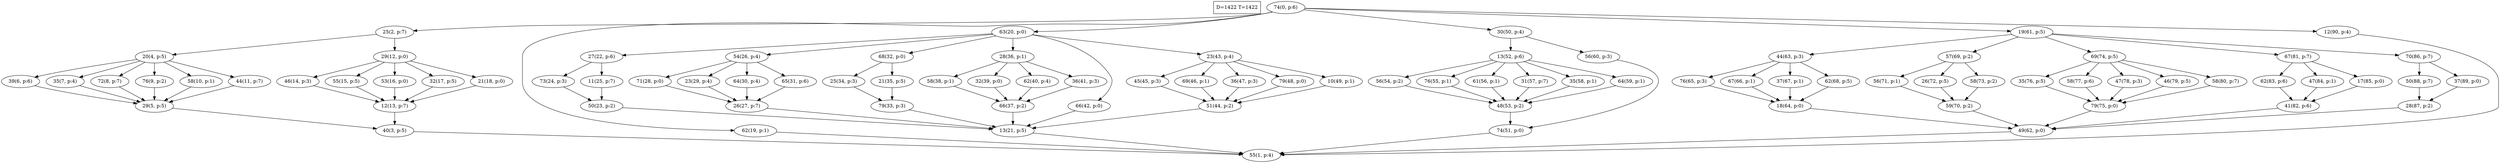 digraph Task {
i [shape=box, label="D=1422 T=1422"]; 
0 [label="74(0, p:6)"];
1 [label="55(1, p:4)"];
2 [label="25(2, p:7)"];
3 [label="40(3, p:5)"];
4 [label="20(4, p:5)"];
5 [label="29(5, p:5)"];
6 [label="39(6, p:6)"];
7 [label="35(7, p:4)"];
8 [label="72(8, p:7)"];
9 [label="76(9, p:2)"];
10 [label="58(10, p:1)"];
11 [label="44(11, p:7)"];
12 [label="29(12, p:0)"];
13 [label="12(13, p:7)"];
14 [label="46(14, p:3)"];
15 [label="55(15, p:5)"];
16 [label="53(16, p:0)"];
17 [label="32(17, p:5)"];
18 [label="21(18, p:0)"];
19 [label="62(19, p:1)"];
20 [label="63(20, p:0)"];
21 [label="13(21, p:5)"];
22 [label="27(22, p:6)"];
23 [label="50(23, p:2)"];
24 [label="73(24, p:3)"];
25 [label="11(25, p:7)"];
26 [label="54(26, p:4)"];
27 [label="26(27, p:7)"];
28 [label="71(28, p:0)"];
29 [label="23(29, p:4)"];
30 [label="64(30, p:4)"];
31 [label="65(31, p:6)"];
32 [label="68(32, p:0)"];
33 [label="79(33, p:3)"];
34 [label="25(34, p:3)"];
35 [label="21(35, p:5)"];
36 [label="28(36, p:1)"];
37 [label="66(37, p:2)"];
38 [label="58(38, p:1)"];
39 [label="32(39, p:0)"];
40 [label="62(40, p:4)"];
41 [label="36(41, p:3)"];
42 [label="66(42, p:0)"];
43 [label="23(43, p:4)"];
44 [label="51(44, p:2)"];
45 [label="45(45, p:3)"];
46 [label="69(46, p:1)"];
47 [label="36(47, p:3)"];
48 [label="79(48, p:0)"];
49 [label="10(49, p:1)"];
50 [label="30(50, p:4)"];
51 [label="74(51, p:0)"];
52 [label="13(52, p:6)"];
53 [label="48(53, p:2)"];
54 [label="56(54, p:2)"];
55 [label="76(55, p:1)"];
56 [label="61(56, p:1)"];
57 [label="31(57, p:7)"];
58 [label="35(58, p:1)"];
59 [label="64(59, p:1)"];
60 [label="56(60, p:3)"];
61 [label="19(61, p:5)"];
62 [label="49(62, p:0)"];
63 [label="44(63, p:3)"];
64 [label="18(64, p:0)"];
65 [label="76(65, p:3)"];
66 [label="67(66, p:1)"];
67 [label="37(67, p:1)"];
68 [label="62(68, p:5)"];
69 [label="57(69, p:2)"];
70 [label="59(70, p:2)"];
71 [label="56(71, p:1)"];
72 [label="26(72, p:5)"];
73 [label="58(73, p:2)"];
74 [label="69(74, p:5)"];
75 [label="79(75, p:0)"];
76 [label="35(76, p:5)"];
77 [label="58(77, p:6)"];
78 [label="47(78, p:3)"];
79 [label="46(79, p:5)"];
80 [label="58(80, p:7)"];
81 [label="67(81, p:7)"];
82 [label="41(82, p:6)"];
83 [label="62(83, p:6)"];
84 [label="47(84, p:1)"];
85 [label="17(85, p:0)"];
86 [label="70(86, p:7)"];
87 [label="28(87, p:2)"];
88 [label="50(88, p:7)"];
89 [label="37(89, p:0)"];
90 [label="12(90, p:4)"];
0 -> 2;
0 -> 19;
0 -> 20;
0 -> 50;
0 -> 61;
0 -> 90;
2 -> 4;
2 -> 12;
3 -> 1;
4 -> 6;
4 -> 7;
4 -> 8;
4 -> 9;
4 -> 10;
4 -> 11;
5 -> 3;
6 -> 5;
7 -> 5;
8 -> 5;
9 -> 5;
10 -> 5;
11 -> 5;
12 -> 14;
12 -> 15;
12 -> 16;
12 -> 17;
12 -> 18;
13 -> 3;
14 -> 13;
15 -> 13;
16 -> 13;
17 -> 13;
18 -> 13;
19 -> 1;
20 -> 22;
20 -> 26;
20 -> 32;
20 -> 36;
20 -> 42;
20 -> 43;
21 -> 1;
22 -> 24;
22 -> 25;
23 -> 21;
24 -> 23;
25 -> 23;
26 -> 28;
26 -> 29;
26 -> 30;
26 -> 31;
27 -> 21;
28 -> 27;
29 -> 27;
30 -> 27;
31 -> 27;
32 -> 34;
32 -> 35;
33 -> 21;
34 -> 33;
35 -> 33;
36 -> 38;
36 -> 39;
36 -> 40;
36 -> 41;
37 -> 21;
38 -> 37;
39 -> 37;
40 -> 37;
41 -> 37;
42 -> 21;
43 -> 45;
43 -> 46;
43 -> 47;
43 -> 48;
43 -> 49;
44 -> 21;
45 -> 44;
46 -> 44;
47 -> 44;
48 -> 44;
49 -> 44;
50 -> 52;
50 -> 60;
51 -> 1;
52 -> 54;
52 -> 55;
52 -> 56;
52 -> 57;
52 -> 58;
52 -> 59;
53 -> 51;
54 -> 53;
55 -> 53;
56 -> 53;
57 -> 53;
58 -> 53;
59 -> 53;
60 -> 51;
61 -> 63;
61 -> 69;
61 -> 74;
61 -> 81;
61 -> 86;
62 -> 1;
63 -> 65;
63 -> 66;
63 -> 67;
63 -> 68;
64 -> 62;
65 -> 64;
66 -> 64;
67 -> 64;
68 -> 64;
69 -> 71;
69 -> 72;
69 -> 73;
70 -> 62;
71 -> 70;
72 -> 70;
73 -> 70;
74 -> 76;
74 -> 77;
74 -> 78;
74 -> 79;
74 -> 80;
75 -> 62;
76 -> 75;
77 -> 75;
78 -> 75;
79 -> 75;
80 -> 75;
81 -> 83;
81 -> 84;
81 -> 85;
82 -> 62;
83 -> 82;
84 -> 82;
85 -> 82;
86 -> 88;
86 -> 89;
87 -> 62;
88 -> 87;
89 -> 87;
90 -> 1;
}